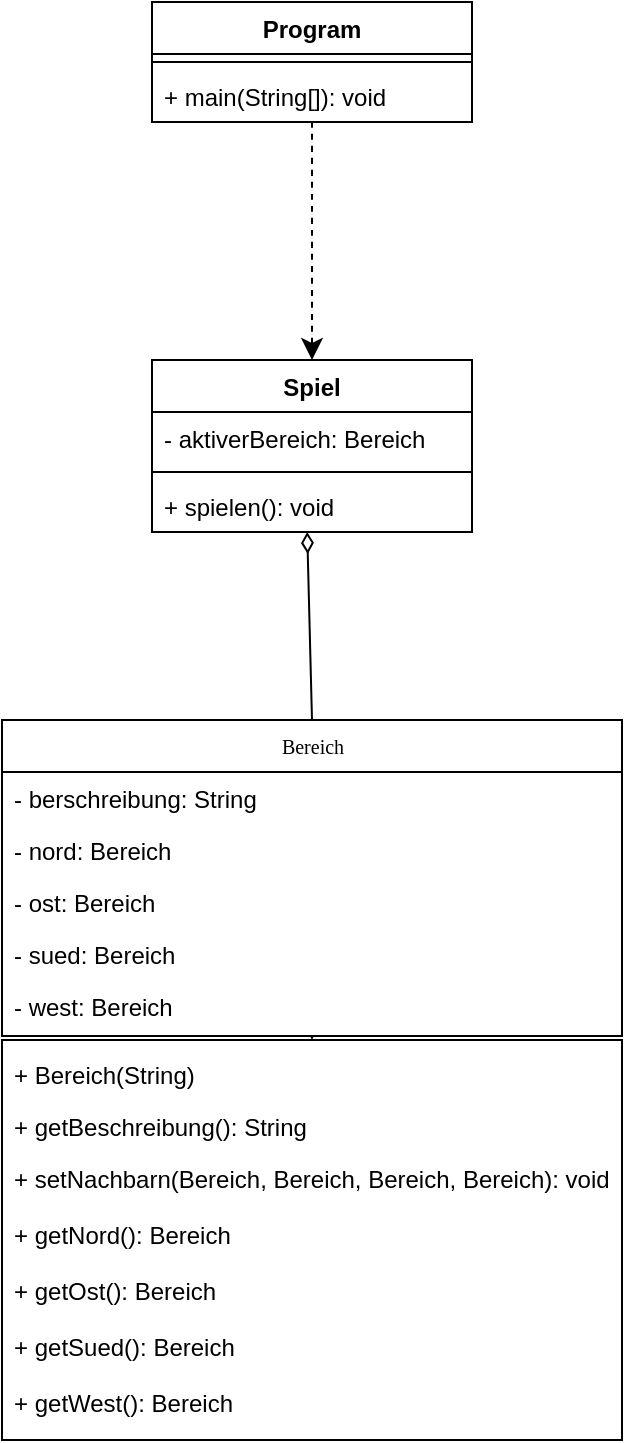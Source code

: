<mxfile version="26.0.9">
  <diagram name="Page-1" id="c4acf3e9-155e-7222-9cf6-157b1a14988f">
    <mxGraphModel dx="1591" dy="1024" grid="1" gridSize="10" guides="1" tooltips="1" connect="1" arrows="1" fold="1" page="1" pageScale="1" pageWidth="850" pageHeight="1100" background="none" math="0" shadow="0">
      <root>
        <mxCell id="0" />
        <mxCell id="1" parent="0" />
        <mxCell id="_tUEtKKqkZ1TxGHyiGDX-5" value="" style="edgeStyle=none;curved=1;rounded=0;orthogonalLoop=1;jettySize=auto;html=1;fontSize=12;startSize=8;endSize=8;" edge="1" parent="1" source="17acba5748e5396b-20" target="_tUEtKKqkZ1TxGHyiGDX-4">
          <mxGeometry relative="1" as="geometry" />
        </mxCell>
        <mxCell id="_tUEtKKqkZ1TxGHyiGDX-36" style="edgeStyle=none;curved=1;rounded=0;orthogonalLoop=1;jettySize=auto;html=1;entryX=0.485;entryY=1;entryDx=0;entryDy=0;fontSize=12;startSize=8;endSize=8;endArrow=diamondThin;endFill=0;exitX=0.5;exitY=0;exitDx=0;exitDy=0;entryPerimeter=0;" edge="1" parent="1" source="17acba5748e5396b-20" target="_tUEtKKqkZ1TxGHyiGDX-32">
          <mxGeometry relative="1" as="geometry">
            <mxPoint x="340" y="50" as="sourcePoint" />
          </mxGeometry>
        </mxCell>
        <mxCell id="17acba5748e5396b-20" value="&lt;div&gt;Bereich&lt;/div&gt;" style="swimlane;html=1;fontStyle=0;childLayout=stackLayout;horizontal=1;startSize=26;fillColor=none;horizontalStack=0;resizeParent=1;resizeLast=0;collapsible=1;marginBottom=0;swimlaneFillColor=#ffffff;rounded=0;shadow=0;comic=0;labelBackgroundColor=none;strokeWidth=1;fontFamily=Verdana;fontSize=10;align=center;" parent="1" vertex="1">
          <mxGeometry x="30" y="450" width="310" height="158" as="geometry" />
        </mxCell>
        <mxCell id="17acba5748e5396b-21" value="- berschreibung: String" style="text;html=1;strokeColor=none;fillColor=none;align=left;verticalAlign=top;spacingLeft=4;spacingRight=4;whiteSpace=wrap;overflow=hidden;rotatable=0;points=[[0,0.5],[1,0.5]];portConstraint=eastwest;" parent="17acba5748e5396b-20" vertex="1">
          <mxGeometry y="26" width="310" height="26" as="geometry" />
        </mxCell>
        <mxCell id="17acba5748e5396b-24" value="- nord: Bereich" style="text;html=1;strokeColor=none;fillColor=none;align=left;verticalAlign=top;spacingLeft=4;spacingRight=4;whiteSpace=wrap;overflow=hidden;rotatable=0;points=[[0,0.5],[1,0.5]];portConstraint=eastwest;" parent="17acba5748e5396b-20" vertex="1">
          <mxGeometry y="52" width="310" height="26" as="geometry" />
        </mxCell>
        <mxCell id="17acba5748e5396b-26" value="&lt;div&gt;- ost: Bereich&lt;/div&gt;&lt;div&gt;&lt;br&gt;&lt;/div&gt;" style="text;html=1;strokeColor=none;fillColor=none;align=left;verticalAlign=top;spacingLeft=4;spacingRight=4;whiteSpace=wrap;overflow=hidden;rotatable=0;points=[[0,0.5],[1,0.5]];portConstraint=eastwest;" parent="17acba5748e5396b-20" vertex="1">
          <mxGeometry y="78" width="310" height="26" as="geometry" />
        </mxCell>
        <mxCell id="_tUEtKKqkZ1TxGHyiGDX-3" value="&lt;div&gt;- sued: Bereich&lt;/div&gt;&lt;div&gt;&lt;br&gt;&lt;/div&gt;" style="text;html=1;strokeColor=none;fillColor=none;align=left;verticalAlign=top;spacingLeft=4;spacingRight=4;whiteSpace=wrap;overflow=hidden;rotatable=0;points=[[0,0.5],[1,0.5]];portConstraint=eastwest;" vertex="1" parent="17acba5748e5396b-20">
          <mxGeometry y="104" width="310" height="26" as="geometry" />
        </mxCell>
        <mxCell id="_tUEtKKqkZ1TxGHyiGDX-2" value="&lt;div&gt;- west: Bereich&lt;/div&gt;&lt;div&gt;&lt;br&gt;&lt;/div&gt;" style="text;html=1;strokeColor=none;fillColor=none;align=left;verticalAlign=top;spacingLeft=4;spacingRight=4;whiteSpace=wrap;overflow=hidden;rotatable=0;points=[[0,0.5],[1,0.5]];portConstraint=eastwest;" vertex="1" parent="17acba5748e5396b-20">
          <mxGeometry y="130" width="310" height="26" as="geometry" />
        </mxCell>
        <mxCell id="_tUEtKKqkZ1TxGHyiGDX-4" value="" style="whiteSpace=wrap;html=1;fontSize=10;fontFamily=Verdana;fillColor=none;fontStyle=0;startSize=26;swimlaneFillColor=#ffffff;rounded=0;shadow=0;comic=0;labelBackgroundColor=none;strokeWidth=1;" vertex="1" parent="1">
          <mxGeometry x="30" y="610" width="310" height="200" as="geometry" />
        </mxCell>
        <mxCell id="_tUEtKKqkZ1TxGHyiGDX-6" value="+ Bereich(String)" style="text;html=1;strokeColor=none;fillColor=none;align=left;verticalAlign=top;spacingLeft=4;spacingRight=4;whiteSpace=wrap;overflow=hidden;rotatable=0;points=[[0,0.5],[1,0.5]];portConstraint=eastwest;" vertex="1" parent="1">
          <mxGeometry x="30" y="614" width="160" height="26" as="geometry" />
        </mxCell>
        <mxCell id="_tUEtKKqkZ1TxGHyiGDX-7" value="+ getBeschreibung(): String" style="text;html=1;strokeColor=none;fillColor=none;align=left;verticalAlign=top;spacingLeft=4;spacingRight=4;whiteSpace=wrap;overflow=hidden;rotatable=0;points=[[0,0.5],[1,0.5]];portConstraint=eastwest;" vertex="1" parent="1">
          <mxGeometry x="30" y="640" width="160" height="26" as="geometry" />
        </mxCell>
        <mxCell id="_tUEtKKqkZ1TxGHyiGDX-8" value="+ setNachbarn(Bereich, Bereich, Bereich, Bereich): void" style="text;html=1;strokeColor=none;fillColor=none;align=left;verticalAlign=top;spacingLeft=4;spacingRight=4;whiteSpace=wrap;overflow=hidden;rotatable=0;points=[[0,0.5],[1,0.5]];portConstraint=eastwest;" vertex="1" parent="1">
          <mxGeometry x="30" y="666" width="310" height="28" as="geometry" />
        </mxCell>
        <mxCell id="_tUEtKKqkZ1TxGHyiGDX-9" value="+ getNord(): Bereich" style="text;html=1;strokeColor=none;fillColor=none;align=left;verticalAlign=top;spacingLeft=4;spacingRight=4;whiteSpace=wrap;overflow=hidden;rotatable=0;points=[[0,0.5],[1,0.5]];portConstraint=eastwest;" vertex="1" parent="1">
          <mxGeometry x="30" y="694" width="310" height="28" as="geometry" />
        </mxCell>
        <mxCell id="_tUEtKKqkZ1TxGHyiGDX-10" value="+ getOst(): Bereich" style="text;html=1;strokeColor=none;fillColor=none;align=left;verticalAlign=top;spacingLeft=4;spacingRight=4;whiteSpace=wrap;overflow=hidden;rotatable=0;points=[[0,0.5],[1,0.5]];portConstraint=eastwest;" vertex="1" parent="1">
          <mxGeometry x="30" y="722" width="310" height="28" as="geometry" />
        </mxCell>
        <mxCell id="_tUEtKKqkZ1TxGHyiGDX-11" value="+ getSued(): Bereich" style="text;html=1;strokeColor=none;fillColor=none;align=left;verticalAlign=top;spacingLeft=4;spacingRight=4;whiteSpace=wrap;overflow=hidden;rotatable=0;points=[[0,0.5],[1,0.5]];portConstraint=eastwest;" vertex="1" parent="1">
          <mxGeometry x="30" y="750" width="310" height="28" as="geometry" />
        </mxCell>
        <mxCell id="_tUEtKKqkZ1TxGHyiGDX-12" value="+ getWest(): Bereich" style="text;html=1;strokeColor=none;fillColor=none;align=left;verticalAlign=top;spacingLeft=4;spacingRight=4;whiteSpace=wrap;overflow=hidden;rotatable=0;points=[[0,0.5],[1,0.5]];portConstraint=eastwest;" vertex="1" parent="1">
          <mxGeometry x="30" y="778" width="310" height="28" as="geometry" />
        </mxCell>
        <mxCell id="_tUEtKKqkZ1TxGHyiGDX-33" value="" style="edgeStyle=none;curved=1;rounded=0;orthogonalLoop=1;jettySize=auto;html=1;fontSize=12;startSize=8;endSize=8;entryX=0.5;entryY=0;entryDx=0;entryDy=0;dashed=1;" edge="1" parent="1" source="_tUEtKKqkZ1TxGHyiGDX-25" target="_tUEtKKqkZ1TxGHyiGDX-29">
          <mxGeometry relative="1" as="geometry" />
        </mxCell>
        <mxCell id="_tUEtKKqkZ1TxGHyiGDX-25" value="Program" style="swimlane;fontStyle=1;align=center;verticalAlign=top;childLayout=stackLayout;horizontal=1;startSize=26;horizontalStack=0;resizeParent=1;resizeParentMax=0;resizeLast=0;collapsible=1;marginBottom=0;whiteSpace=wrap;html=1;" vertex="1" parent="1">
          <mxGeometry x="105" y="91" width="160" height="60" as="geometry" />
        </mxCell>
        <mxCell id="_tUEtKKqkZ1TxGHyiGDX-27" value="" style="line;strokeWidth=1;fillColor=none;align=left;verticalAlign=middle;spacingTop=-1;spacingLeft=3;spacingRight=3;rotatable=0;labelPosition=right;points=[];portConstraint=eastwest;strokeColor=inherit;" vertex="1" parent="_tUEtKKqkZ1TxGHyiGDX-25">
          <mxGeometry y="26" width="160" height="8" as="geometry" />
        </mxCell>
        <mxCell id="_tUEtKKqkZ1TxGHyiGDX-28" value="+ main(String[]): void" style="text;strokeColor=none;fillColor=none;align=left;verticalAlign=top;spacingLeft=4;spacingRight=4;overflow=hidden;rotatable=0;points=[[0,0.5],[1,0.5]];portConstraint=eastwest;whiteSpace=wrap;html=1;" vertex="1" parent="_tUEtKKqkZ1TxGHyiGDX-25">
          <mxGeometry y="34" width="160" height="26" as="geometry" />
        </mxCell>
        <mxCell id="_tUEtKKqkZ1TxGHyiGDX-29" value="Spiel" style="swimlane;fontStyle=1;align=center;verticalAlign=top;childLayout=stackLayout;horizontal=1;startSize=26;horizontalStack=0;resizeParent=1;resizeParentMax=0;resizeLast=0;collapsible=1;marginBottom=0;whiteSpace=wrap;html=1;" vertex="1" parent="1">
          <mxGeometry x="105" y="270" width="160" height="86" as="geometry" />
        </mxCell>
        <mxCell id="_tUEtKKqkZ1TxGHyiGDX-30" value="- aktiverBereich: Bereich" style="text;strokeColor=none;fillColor=none;align=left;verticalAlign=top;spacingLeft=4;spacingRight=4;overflow=hidden;rotatable=0;points=[[0,0.5],[1,0.5]];portConstraint=eastwest;whiteSpace=wrap;html=1;" vertex="1" parent="_tUEtKKqkZ1TxGHyiGDX-29">
          <mxGeometry y="26" width="160" height="26" as="geometry" />
        </mxCell>
        <mxCell id="_tUEtKKqkZ1TxGHyiGDX-31" value="" style="line;strokeWidth=1;fillColor=none;align=left;verticalAlign=middle;spacingTop=-1;spacingLeft=3;spacingRight=3;rotatable=0;labelPosition=right;points=[];portConstraint=eastwest;strokeColor=inherit;" vertex="1" parent="_tUEtKKqkZ1TxGHyiGDX-29">
          <mxGeometry y="52" width="160" height="8" as="geometry" />
        </mxCell>
        <mxCell id="_tUEtKKqkZ1TxGHyiGDX-32" value="+ spielen(): void" style="text;strokeColor=none;fillColor=none;align=left;verticalAlign=top;spacingLeft=4;spacingRight=4;overflow=hidden;rotatable=0;points=[[0,0.5],[1,0.5]];portConstraint=eastwest;whiteSpace=wrap;html=1;" vertex="1" parent="_tUEtKKqkZ1TxGHyiGDX-29">
          <mxGeometry y="60" width="160" height="26" as="geometry" />
        </mxCell>
      </root>
    </mxGraphModel>
  </diagram>
</mxfile>
